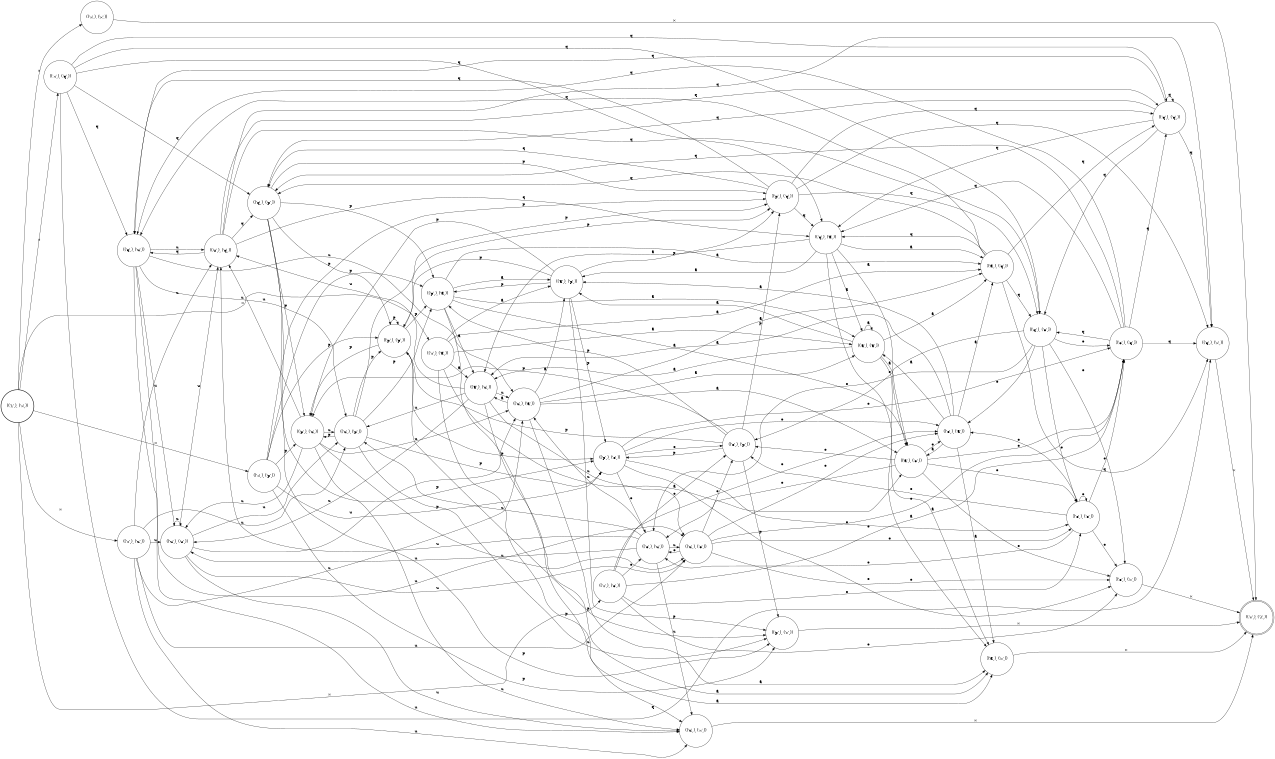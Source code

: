 digraph FST {
rankdir = LR;
size = "8.5,11";
center = 1;
orientation = Portrait;
ranksep = "0.4";
nodesep = "0.25";
0 [label = "(('λ',), ('⋊',))", shape = circle, style = bold, fontsize = 14]
	0 -> 1 [label = "⋊", fontsize = 14];
	0 -> 2 [label = "⋊", fontsize = 14];
	0 -> 3 [label = "⋊", fontsize = 14];
	0 -> 4 [label = "⋊", fontsize = 14];
	0 -> 5 [label = "⋊", fontsize = 14];
	0 -> 6 [label = "⋊", fontsize = 14];
1 [label = "(('⋊',), ('q',))", shape = circle, style = solid, fontsize = 14]
	1 -> 31 [label = "q", fontsize = 14];
	1 -> 32 [label = "q", fontsize = 14];
	1 -> 33 [label = "q", fontsize = 14];
	1 -> 34 [label = "q", fontsize = 14];
	1 -> 35 [label = "q", fontsize = 14];
	1 -> 36 [label = "q", fontsize = 14];
2 [label = "(('⋊',), ('o',))", shape = circle, style = solid, fontsize = 14]
	2 -> 13 [label = "o", fontsize = 14];
	2 -> 14 [label = "o", fontsize = 14];
	2 -> 15 [label = "o", fontsize = 14];
	2 -> 16 [label = "o", fontsize = 14];
	2 -> 17 [label = "o", fontsize = 14];
	2 -> 18 [label = "o", fontsize = 14];
3 [label = "(('⋊',), ('a',))", shape = circle, style = solid, fontsize = 14]
	3 -> 7 [label = "a", fontsize = 14];
	3 -> 8 [label = "a", fontsize = 14];
	3 -> 9 [label = "a", fontsize = 14];
	3 -> 10 [label = "a", fontsize = 14];
	3 -> 11 [label = "a", fontsize = 14];
	3 -> 12 [label = "a", fontsize = 14];
4 [label = "(('⋊',), ('p',))", shape = circle, style = solid, fontsize = 14]
	4 -> 25 [label = "p", fontsize = 14];
	4 -> 26 [label = "p", fontsize = 14];
	4 -> 27 [label = "p", fontsize = 14];
	4 -> 28 [label = "p", fontsize = 14];
	4 -> 29 [label = "p", fontsize = 14];
	4 -> 30 [label = "p", fontsize = 14];
5 [label = "(('⋊',), ('u',))", shape = circle, style = solid, fontsize = 14]
	5 -> 19 [label = "u", fontsize = 14];
	5 -> 20 [label = "u", fontsize = 14];
	5 -> 21 [label = "u", fontsize = 14];
	5 -> 22 [label = "u", fontsize = 14];
	5 -> 23 [label = "u", fontsize = 14];
	5 -> 24 [label = "u", fontsize = 14];
6 [label = "(('⋊',), ('⋉',))", shape = circle, style = solid, fontsize = 14]
	6 -> 37 [label = "⋉", fontsize = 14];
7 [label = "(('a',), ('⋉',))", shape = circle, style = solid, fontsize = 14]
	7 -> 37 [label = "⋉", fontsize = 14];
8 [label = "(('a',), ('u',))", shape = circle, style = solid, fontsize = 14]
	8 -> 19 [label = "u", fontsize = 14];
	8 -> 20 [label = "u", fontsize = 14];
	8 -> 21 [label = "u", fontsize = 14];
	8 -> 22 [label = "u", fontsize = 14];
	8 -> 23 [label = "u", fontsize = 14];
	8 -> 24 [label = "u", fontsize = 14];
9 [label = "(('a',), ('q',))", shape = circle, style = solid, fontsize = 14]
	9 -> 31 [label = "q", fontsize = 14];
	9 -> 32 [label = "q", fontsize = 14];
	9 -> 33 [label = "q", fontsize = 14];
	9 -> 34 [label = "q", fontsize = 14];
	9 -> 35 [label = "q", fontsize = 14];
	9 -> 36 [label = "q", fontsize = 14];
10 [label = "(('a',), ('o',))", shape = circle, style = solid, fontsize = 14]
	10 -> 13 [label = "o", fontsize = 14];
	10 -> 14 [label = "o", fontsize = 14];
	10 -> 15 [label = "o", fontsize = 14];
	10 -> 16 [label = "o", fontsize = 14];
	10 -> 17 [label = "o", fontsize = 14];
	10 -> 18 [label = "o", fontsize = 14];
11 [label = "(('a',), ('a',))", shape = circle, style = solid, fontsize = 14]
	11 -> 7 [label = "a", fontsize = 14];
	11 -> 8 [label = "a", fontsize = 14];
	11 -> 9 [label = "a", fontsize = 14];
	11 -> 10 [label = "a", fontsize = 14];
	11 -> 11 [label = "a", fontsize = 14];
	11 -> 12 [label = "a", fontsize = 14];
12 [label = "(('a',), ('p',))", shape = circle, style = solid, fontsize = 14]
	12 -> 25 [label = "p", fontsize = 14];
	12 -> 26 [label = "p", fontsize = 14];
	12 -> 27 [label = "p", fontsize = 14];
	12 -> 28 [label = "p", fontsize = 14];
	12 -> 29 [label = "p", fontsize = 14];
	12 -> 30 [label = "p", fontsize = 14];
13 [label = "(('o',), ('⋉',))", shape = circle, style = solid, fontsize = 14]
	13 -> 37 [label = "⋉", fontsize = 14];
14 [label = "(('o',), ('u',))", shape = circle, style = solid, fontsize = 14]
	14 -> 19 [label = "u", fontsize = 14];
	14 -> 20 [label = "u", fontsize = 14];
	14 -> 21 [label = "u", fontsize = 14];
	14 -> 22 [label = "u", fontsize = 14];
	14 -> 23 [label = "u", fontsize = 14];
	14 -> 24 [label = "u", fontsize = 14];
15 [label = "(('o',), ('q',))", shape = circle, style = solid, fontsize = 14]
	15 -> 31 [label = "q", fontsize = 14];
	15 -> 32 [label = "q", fontsize = 14];
	15 -> 33 [label = "q", fontsize = 14];
	15 -> 34 [label = "q", fontsize = 14];
	15 -> 35 [label = "q", fontsize = 14];
	15 -> 36 [label = "q", fontsize = 14];
16 [label = "(('o',), ('o',))", shape = circle, style = solid, fontsize = 14]
	16 -> 13 [label = "o", fontsize = 14];
	16 -> 14 [label = "o", fontsize = 14];
	16 -> 15 [label = "o", fontsize = 14];
	16 -> 16 [label = "o", fontsize = 14];
	16 -> 17 [label = "o", fontsize = 14];
	16 -> 18 [label = "o", fontsize = 14];
17 [label = "(('o',), ('a',))", shape = circle, style = solid, fontsize = 14]
	17 -> 7 [label = "a", fontsize = 14];
	17 -> 8 [label = "a", fontsize = 14];
	17 -> 9 [label = "a", fontsize = 14];
	17 -> 10 [label = "a", fontsize = 14];
	17 -> 11 [label = "a", fontsize = 14];
	17 -> 12 [label = "a", fontsize = 14];
18 [label = "(('o',), ('p',))", shape = circle, style = solid, fontsize = 14]
	18 -> 25 [label = "p", fontsize = 14];
	18 -> 26 [label = "p", fontsize = 14];
	18 -> 27 [label = "p", fontsize = 14];
	18 -> 28 [label = "p", fontsize = 14];
	18 -> 29 [label = "p", fontsize = 14];
	18 -> 30 [label = "p", fontsize = 14];
19 [label = "(('u',), ('⋉',))", shape = circle, style = solid, fontsize = 14]
	19 -> 37 [label = "⋉", fontsize = 14];
20 [label = "(('u',), ('u',))", shape = circle, style = solid, fontsize = 14]
	20 -> 19 [label = "u", fontsize = 14];
	20 -> 20 [label = "u", fontsize = 14];
	20 -> 21 [label = "u", fontsize = 14];
	20 -> 22 [label = "u", fontsize = 14];
	20 -> 23 [label = "u", fontsize = 14];
	20 -> 24 [label = "u", fontsize = 14];
21 [label = "(('u',), ('q',))", shape = circle, style = solid, fontsize = 14]
	21 -> 31 [label = "q", fontsize = 14];
	21 -> 32 [label = "q", fontsize = 14];
	21 -> 33 [label = "q", fontsize = 14];
	21 -> 34 [label = "q", fontsize = 14];
	21 -> 35 [label = "q", fontsize = 14];
	21 -> 36 [label = "q", fontsize = 14];
22 [label = "(('u',), ('o',))", shape = circle, style = solid, fontsize = 14]
	22 -> 13 [label = "o", fontsize = 14];
	22 -> 14 [label = "o", fontsize = 14];
	22 -> 15 [label = "o", fontsize = 14];
	22 -> 16 [label = "o", fontsize = 14];
	22 -> 17 [label = "o", fontsize = 14];
	22 -> 18 [label = "o", fontsize = 14];
23 [label = "(('u',), ('a',))", shape = circle, style = solid, fontsize = 14]
	23 -> 7 [label = "a", fontsize = 14];
	23 -> 8 [label = "a", fontsize = 14];
	23 -> 9 [label = "a", fontsize = 14];
	23 -> 10 [label = "a", fontsize = 14];
	23 -> 11 [label = "a", fontsize = 14];
	23 -> 12 [label = "a", fontsize = 14];
24 [label = "(('u',), ('p',))", shape = circle, style = solid, fontsize = 14]
	24 -> 25 [label = "p", fontsize = 14];
	24 -> 26 [label = "p", fontsize = 14];
	24 -> 27 [label = "p", fontsize = 14];
	24 -> 28 [label = "p", fontsize = 14];
	24 -> 29 [label = "p", fontsize = 14];
	24 -> 30 [label = "p", fontsize = 14];
25 [label = "(('p',), ('⋉',))", shape = circle, style = solid, fontsize = 14]
	25 -> 37 [label = "⋉", fontsize = 14];
26 [label = "(('p',), ('u',))", shape = circle, style = solid, fontsize = 14]
	26 -> 19 [label = "u", fontsize = 14];
	26 -> 20 [label = "u", fontsize = 14];
	26 -> 21 [label = "u", fontsize = 14];
	26 -> 22 [label = "u", fontsize = 14];
	26 -> 23 [label = "u", fontsize = 14];
	26 -> 24 [label = "u", fontsize = 14];
27 [label = "(('p',), ('q',))", shape = circle, style = solid, fontsize = 14]
	27 -> 31 [label = "q", fontsize = 14];
	27 -> 32 [label = "q", fontsize = 14];
	27 -> 33 [label = "q", fontsize = 14];
	27 -> 34 [label = "q", fontsize = 14];
	27 -> 35 [label = "q", fontsize = 14];
	27 -> 36 [label = "q", fontsize = 14];
28 [label = "(('p',), ('o',))", shape = circle, style = solid, fontsize = 14]
	28 -> 13 [label = "o", fontsize = 14];
	28 -> 14 [label = "o", fontsize = 14];
	28 -> 15 [label = "o", fontsize = 14];
	28 -> 16 [label = "o", fontsize = 14];
	28 -> 17 [label = "o", fontsize = 14];
	28 -> 18 [label = "o", fontsize = 14];
29 [label = "(('p',), ('a',))", shape = circle, style = solid, fontsize = 14]
	29 -> 7 [label = "a", fontsize = 14];
	29 -> 8 [label = "a", fontsize = 14];
	29 -> 9 [label = "a", fontsize = 14];
	29 -> 10 [label = "a", fontsize = 14];
	29 -> 11 [label = "a", fontsize = 14];
	29 -> 12 [label = "a", fontsize = 14];
30 [label = "(('p',), ('p',))", shape = circle, style = solid, fontsize = 14]
	30 -> 25 [label = "p", fontsize = 14];
	30 -> 26 [label = "p", fontsize = 14];
	30 -> 27 [label = "p", fontsize = 14];
	30 -> 28 [label = "p", fontsize = 14];
	30 -> 29 [label = "p", fontsize = 14];
	30 -> 30 [label = "p", fontsize = 14];
31 [label = "(('q',), ('⋉',))", shape = circle, style = solid, fontsize = 14]
	31 -> 37 [label = "⋉", fontsize = 14];
32 [label = "(('q',), ('u',))", shape = circle, style = solid, fontsize = 14]
	32 -> 19 [label = "u", fontsize = 14];
	32 -> 20 [label = "u", fontsize = 14];
	32 -> 21 [label = "u", fontsize = 14];
	32 -> 22 [label = "u", fontsize = 14];
	32 -> 23 [label = "u", fontsize = 14];
	32 -> 24 [label = "u", fontsize = 14];
33 [label = "(('q',), ('q',))", shape = circle, style = solid, fontsize = 14]
	33 -> 31 [label = "q", fontsize = 14];
	33 -> 32 [label = "q", fontsize = 14];
	33 -> 33 [label = "q", fontsize = 14];
	33 -> 34 [label = "q", fontsize = 14];
	33 -> 35 [label = "q", fontsize = 14];
	33 -> 36 [label = "q", fontsize = 14];
34 [label = "(('q',), ('o',))", shape = circle, style = solid, fontsize = 14]
	34 -> 13 [label = "o", fontsize = 14];
	34 -> 14 [label = "o", fontsize = 14];
	34 -> 15 [label = "o", fontsize = 14];
	34 -> 16 [label = "o", fontsize = 14];
	34 -> 17 [label = "o", fontsize = 14];
	34 -> 18 [label = "o", fontsize = 14];
35 [label = "(('q',), ('a',))", shape = circle, style = solid, fontsize = 14]
	35 -> 7 [label = "a", fontsize = 14];
	35 -> 8 [label = "a", fontsize = 14];
	35 -> 9 [label = "a", fontsize = 14];
	35 -> 10 [label = "a", fontsize = 14];
	35 -> 11 [label = "a", fontsize = 14];
	35 -> 12 [label = "a", fontsize = 14];
36 [label = "(('q',), ('p',))", shape = circle, style = solid, fontsize = 14]
	36 -> 25 [label = "p", fontsize = 14];
	36 -> 26 [label = "p", fontsize = 14];
	36 -> 27 [label = "p", fontsize = 14];
	36 -> 28 [label = "p", fontsize = 14];
	36 -> 29 [label = "p", fontsize = 14];
	36 -> 30 [label = "p", fontsize = 14];
37 [label = "(('⋉',), ('λ',))", shape = doublecircle, style = solid, fontsize = 14]
}
